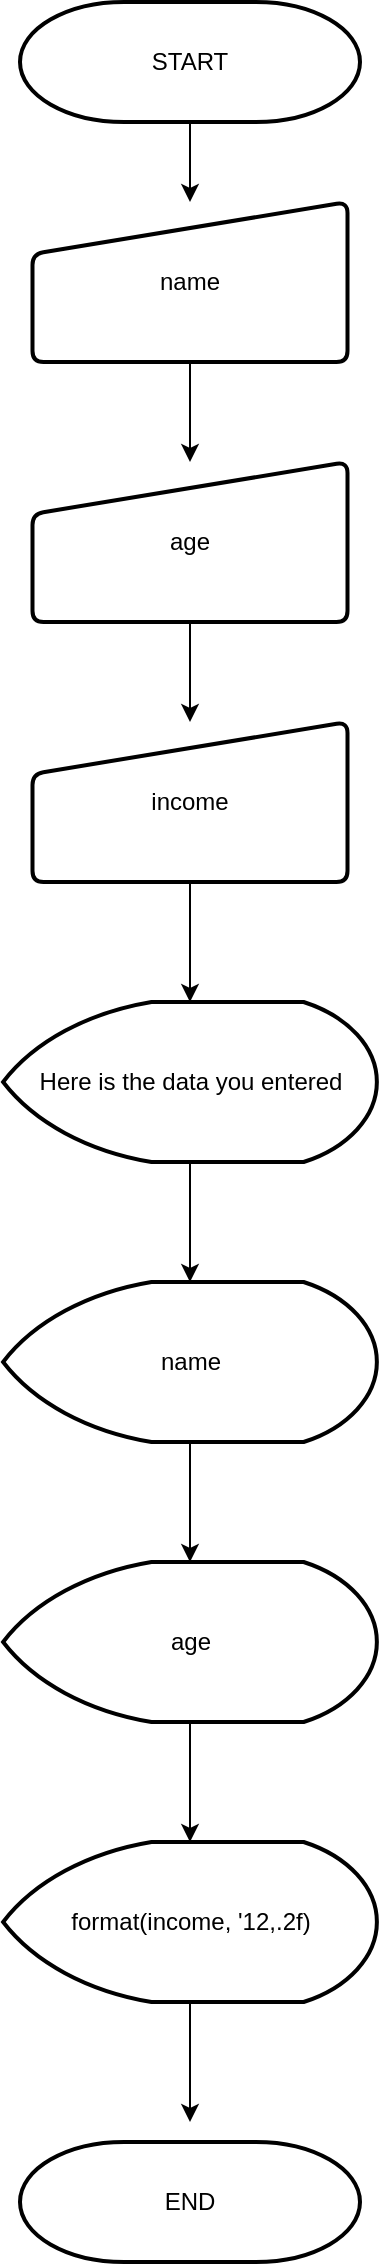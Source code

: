 <mxfile>
    <diagram id="lAzQFkM70pxN75AxZc28" name="Page-1">
        <mxGraphModel dx="715" dy="764" grid="1" gridSize="10" guides="1" tooltips="1" connect="1" arrows="1" fold="1" page="1" pageScale="1" pageWidth="850" pageHeight="1100" math="0" shadow="0">
            <root>
                <mxCell id="0"/>
                <mxCell id="1" parent="0"/>
                <mxCell id="12" value="" style="edgeStyle=none;html=1;" parent="1" source="2" target="3" edge="1">
                    <mxGeometry relative="1" as="geometry"/>
                </mxCell>
                <mxCell id="2" value="START" style="strokeWidth=2;html=1;shape=mxgraph.flowchart.terminator;whiteSpace=wrap;" parent="1" vertex="1">
                    <mxGeometry x="230" y="40" width="170" height="60" as="geometry"/>
                </mxCell>
                <mxCell id="13" value="" style="edgeStyle=none;html=1;" parent="1" source="3" target="4" edge="1">
                    <mxGeometry relative="1" as="geometry"/>
                </mxCell>
                <mxCell id="3" value="name" style="html=1;strokeWidth=2;shape=manualInput;whiteSpace=wrap;rounded=1;size=26;arcSize=11;" parent="1" vertex="1">
                    <mxGeometry x="236.25" y="140" width="157.5" height="80" as="geometry"/>
                </mxCell>
                <mxCell id="14" value="" style="edgeStyle=none;html=1;" parent="1" source="4" target="5" edge="1">
                    <mxGeometry relative="1" as="geometry"/>
                </mxCell>
                <mxCell id="4" value="age" style="html=1;strokeWidth=2;shape=manualInput;whiteSpace=wrap;rounded=1;size=26;arcSize=11;" parent="1" vertex="1">
                    <mxGeometry x="236.25" y="270" width="157.5" height="80" as="geometry"/>
                </mxCell>
                <mxCell id="15" value="" style="edgeStyle=none;html=1;" parent="1" source="5" target="6" edge="1">
                    <mxGeometry relative="1" as="geometry"/>
                </mxCell>
                <mxCell id="5" value="income" style="html=1;strokeWidth=2;shape=manualInput;whiteSpace=wrap;rounded=1;size=26;arcSize=11;" parent="1" vertex="1">
                    <mxGeometry x="236.25" y="400" width="157.5" height="80" as="geometry"/>
                </mxCell>
                <mxCell id="16" value="" style="edgeStyle=none;html=1;" parent="1" source="6" target="9" edge="1">
                    <mxGeometry relative="1" as="geometry"/>
                </mxCell>
                <mxCell id="6" value="Here is the data you entered" style="strokeWidth=2;html=1;shape=mxgraph.flowchart.display;whiteSpace=wrap;" parent="1" vertex="1">
                    <mxGeometry x="221.56" y="540" width="186.87" height="80" as="geometry"/>
                </mxCell>
                <mxCell id="17" value="" style="edgeStyle=none;html=1;" parent="1" source="9" target="10" edge="1">
                    <mxGeometry relative="1" as="geometry"/>
                </mxCell>
                <mxCell id="9" value="name" style="strokeWidth=2;html=1;shape=mxgraph.flowchart.display;whiteSpace=wrap;" parent="1" vertex="1">
                    <mxGeometry x="221.56" y="680" width="186.87" height="80" as="geometry"/>
                </mxCell>
                <mxCell id="18" value="" style="edgeStyle=none;html=1;" parent="1" source="10" target="11" edge="1">
                    <mxGeometry relative="1" as="geometry"/>
                </mxCell>
                <mxCell id="10" value="age" style="strokeWidth=2;html=1;shape=mxgraph.flowchart.display;whiteSpace=wrap;" parent="1" vertex="1">
                    <mxGeometry x="221.56" y="820" width="186.87" height="80" as="geometry"/>
                </mxCell>
                <mxCell id="20" value="" style="edgeStyle=none;html=1;" parent="1" source="11" edge="1">
                    <mxGeometry relative="1" as="geometry">
                        <mxPoint x="315.001" y="1100" as="targetPoint"/>
                    </mxGeometry>
                </mxCell>
                <mxCell id="11" value="format(income, '12,.2f)" style="strokeWidth=2;html=1;shape=mxgraph.flowchart.display;whiteSpace=wrap;" parent="1" vertex="1">
                    <mxGeometry x="221.57" y="960" width="186.87" height="80" as="geometry"/>
                </mxCell>
                <mxCell id="21" value="END" style="strokeWidth=2;html=1;shape=mxgraph.flowchart.terminator;whiteSpace=wrap;" parent="1" vertex="1">
                    <mxGeometry x="230" y="1110" width="170" height="60" as="geometry"/>
                </mxCell>
            </root>
        </mxGraphModel>
    </diagram>
</mxfile>